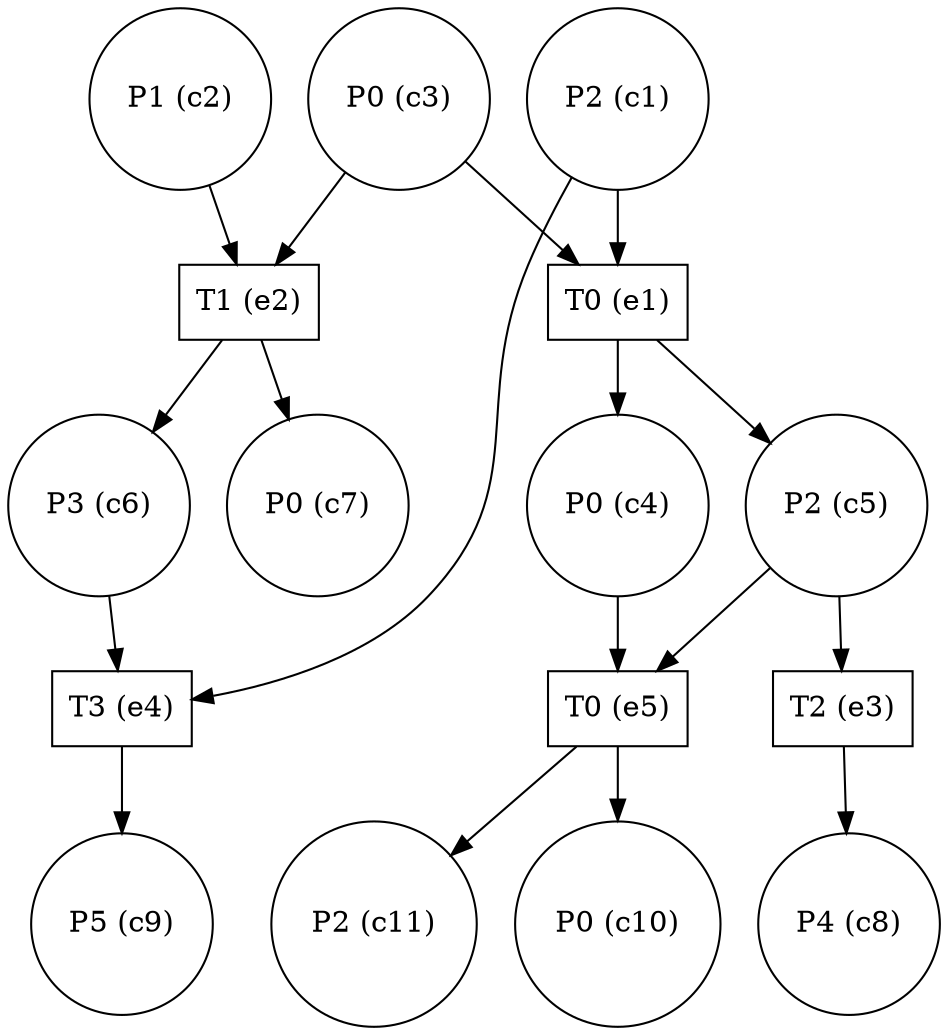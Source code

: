 digraph test {
  c1 -> e4;
  c1 -> e1;
  c2 -> e2;
  c3 -> e2;
  c3 -> e1;
  e1 -> c4;
  c4 -> e5;
  e1 -> c5;
  c5 -> e3;
  c5 -> e5;
  e2 -> c6;
  c6 -> e4;
  e2 -> c7;
  e3 -> c8;
  e4 -> c9;
  e5 -> c10;
  e5 -> c11;
  c1 [label="P2 (c1)" shape=circle];
  c2 [label="P1 (c2)" shape=circle];
  c3 [label="P0 (c3)" shape=circle];
  c4 [label="P0 (c4)" shape=circle];
  c5 [label="P2 (c5)" shape=circle];
  c6 [label="P3 (c6)" shape=circle];
  c7 [label="P0 (c7)" shape=circle];
  c8 [label="P4 (c8)" shape=circle];
  c9 [label="P5 (c9)" shape=circle];
  c10 [label="P0 (c10)" shape=circle];
  c11 [label="P2 (c11)" shape=circle];
  e1 [label="T0 (e1)" shape=box];
  e2 [label="T1 (e2)" shape=box];
  e3 [label="T2 (e3)" shape=box];
  e4 [label="T3 (e4)" shape=box];
  e5 [label="T0 (e5)" shape=box];
}

